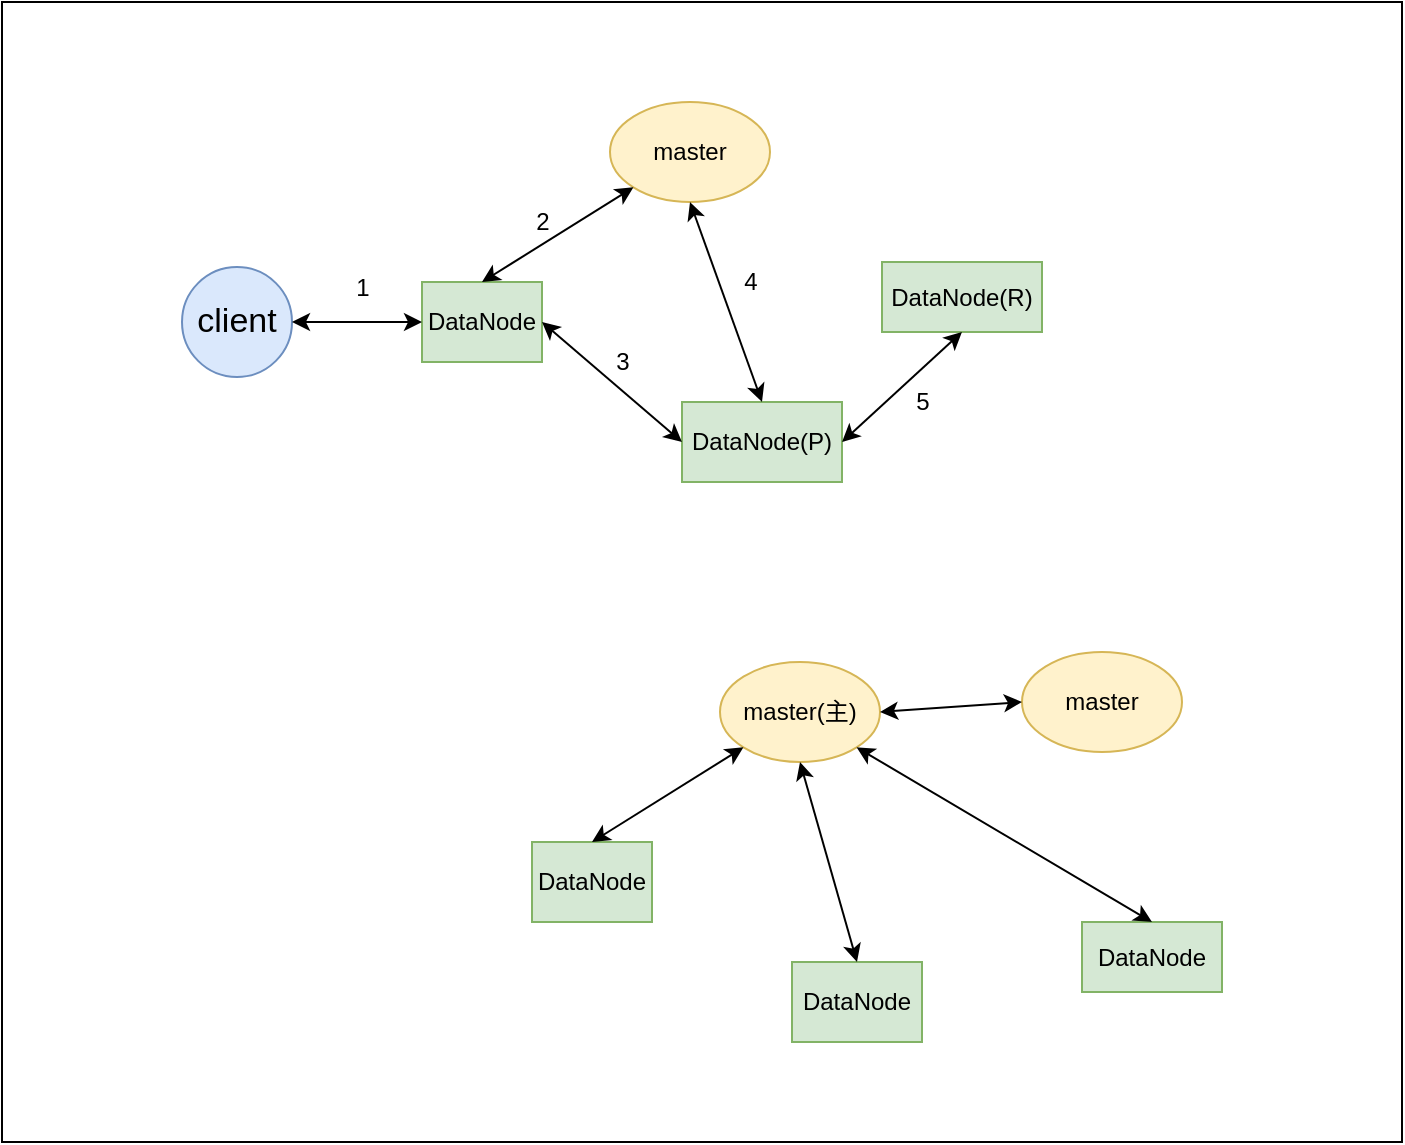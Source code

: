 <mxfile version="12.7.9" type="device"><diagram id="HcBqd7bJsvq8bmvZ42Ov" name="Page-1"><mxGraphModel dx="1106" dy="584" grid="1" gridSize="10" guides="1" tooltips="1" connect="1" arrows="1" fold="1" page="1" pageScale="1" pageWidth="827" pageHeight="1169" math="0" shadow="0"><root><mxCell id="0"/><mxCell id="1" parent="0"/><mxCell id="krH5eymv4H6IGsR0gNZz-17" value="" style="rounded=0;whiteSpace=wrap;html=1;" parent="1" vertex="1"><mxGeometry x="30" y="210" width="700" height="570" as="geometry"/></mxCell><mxCell id="5dZaXCpYodM0E6ypmOvx-5" value="&lt;font style=&quot;font-size: 17px&quot;&gt;client&lt;/font&gt;" style="ellipse;whiteSpace=wrap;html=1;aspect=fixed;fillColor=#dae8fc;strokeColor=#6c8ebf;" parent="1" vertex="1"><mxGeometry x="120" y="342.5" width="55" height="55" as="geometry"/></mxCell><mxCell id="5dZaXCpYodM0E6ypmOvx-6" value="DataNode" style="rounded=0;whiteSpace=wrap;html=1;fillColor=#d5e8d4;strokeColor=#82b366;" parent="1" vertex="1"><mxGeometry x="240" y="350" width="60" height="40" as="geometry"/></mxCell><mxCell id="5dZaXCpYodM0E6ypmOvx-7" value="master" style="ellipse;whiteSpace=wrap;html=1;fillColor=#fff2cc;strokeColor=#d6b656;" parent="1" vertex="1"><mxGeometry x="334" y="260" width="80" height="50" as="geometry"/></mxCell><mxCell id="5dZaXCpYodM0E6ypmOvx-8" value="DataNode(R)" style="rounded=0;whiteSpace=wrap;html=1;fillColor=#d5e8d4;strokeColor=#82b366;" parent="1" vertex="1"><mxGeometry x="470" y="340" width="80" height="35" as="geometry"/></mxCell><mxCell id="5dZaXCpYodM0E6ypmOvx-9" value="DataNode(P)" style="rounded=0;whiteSpace=wrap;html=1;fillColor=#d5e8d4;strokeColor=#82b366;" parent="1" vertex="1"><mxGeometry x="370" y="410" width="80" height="40" as="geometry"/></mxCell><mxCell id="5dZaXCpYodM0E6ypmOvx-11" value="" style="endArrow=classic;startArrow=classic;html=1;exitX=1;exitY=0.5;exitDx=0;exitDy=0;entryX=0;entryY=0.5;entryDx=0;entryDy=0;" parent="1" source="5dZaXCpYodM0E6ypmOvx-5" target="5dZaXCpYodM0E6ypmOvx-6" edge="1"><mxGeometry width="50" height="50" relative="1" as="geometry"><mxPoint x="140" y="220" as="sourcePoint"/><mxPoint x="190" y="170" as="targetPoint"/></mxGeometry></mxCell><mxCell id="5dZaXCpYodM0E6ypmOvx-12" value="" style="endArrow=classic;startArrow=classic;html=1;exitX=0.5;exitY=0;exitDx=0;exitDy=0;entryX=0.5;entryY=1;entryDx=0;entryDy=0;" parent="1" source="5dZaXCpYodM0E6ypmOvx-9" target="5dZaXCpYodM0E6ypmOvx-7" edge="1"><mxGeometry width="50" height="50" relative="1" as="geometry"><mxPoint x="260" y="540" as="sourcePoint"/><mxPoint x="310" y="490" as="targetPoint"/></mxGeometry></mxCell><mxCell id="5dZaXCpYodM0E6ypmOvx-13" value="" style="endArrow=classic;startArrow=classic;html=1;exitX=1;exitY=0.5;exitDx=0;exitDy=0;entryX=0;entryY=0.5;entryDx=0;entryDy=0;" parent="1" source="5dZaXCpYodM0E6ypmOvx-6" target="5dZaXCpYodM0E6ypmOvx-9" edge="1"><mxGeometry width="50" height="50" relative="1" as="geometry"><mxPoint x="410" y="350" as="sourcePoint"/><mxPoint x="460" y="300" as="targetPoint"/></mxGeometry></mxCell><mxCell id="5dZaXCpYodM0E6ypmOvx-14" value="" style="endArrow=classic;startArrow=classic;html=1;exitX=1;exitY=0.5;exitDx=0;exitDy=0;entryX=0.5;entryY=1;entryDx=0;entryDy=0;" parent="1" source="5dZaXCpYodM0E6ypmOvx-9" target="5dZaXCpYodM0E6ypmOvx-8" edge="1"><mxGeometry width="50" height="50" relative="1" as="geometry"><mxPoint x="420" y="350" as="sourcePoint"/><mxPoint x="470" y="300" as="targetPoint"/></mxGeometry></mxCell><mxCell id="5dZaXCpYodM0E6ypmOvx-15" value="1" style="text;html=1;align=center;verticalAlign=middle;resizable=0;points=[];autosize=1;" parent="1" vertex="1"><mxGeometry x="200" y="342.5" width="20" height="20" as="geometry"/></mxCell><mxCell id="5dZaXCpYodM0E6ypmOvx-16" value="3" style="text;html=1;align=center;verticalAlign=middle;resizable=0;points=[];autosize=1;" parent="1" vertex="1"><mxGeometry x="330" y="380" width="20" height="20" as="geometry"/></mxCell><mxCell id="5dZaXCpYodM0E6ypmOvx-17" value="4" style="text;html=1;align=center;verticalAlign=middle;resizable=0;points=[];autosize=1;" parent="1" vertex="1"><mxGeometry x="394" y="340" width="20" height="20" as="geometry"/></mxCell><mxCell id="5dZaXCpYodM0E6ypmOvx-18" value="5" style="text;html=1;align=center;verticalAlign=middle;resizable=0;points=[];autosize=1;" parent="1" vertex="1"><mxGeometry x="480" y="400" width="20" height="20" as="geometry"/></mxCell><mxCell id="krH5eymv4H6IGsR0gNZz-2" value="DataNode" style="rounded=0;whiteSpace=wrap;html=1;fillColor=#d5e8d4;strokeColor=#82b366;" parent="1" vertex="1"><mxGeometry x="295" y="630" width="60" height="40" as="geometry"/></mxCell><mxCell id="krH5eymv4H6IGsR0gNZz-3" value="master(主)" style="ellipse;whiteSpace=wrap;html=1;fillColor=#fff2cc;strokeColor=#d6b656;" parent="1" vertex="1"><mxGeometry x="389" y="540" width="80" height="50" as="geometry"/></mxCell><mxCell id="krH5eymv4H6IGsR0gNZz-4" value="DataNode" style="rounded=0;whiteSpace=wrap;html=1;fillColor=#d5e8d4;strokeColor=#82b366;" parent="1" vertex="1"><mxGeometry x="570" y="670" width="70" height="35" as="geometry"/></mxCell><mxCell id="krH5eymv4H6IGsR0gNZz-5" value="DataNode" style="rounded=0;whiteSpace=wrap;html=1;fillColor=#d5e8d4;strokeColor=#82b366;" parent="1" vertex="1"><mxGeometry x="425" y="690" width="65" height="40" as="geometry"/></mxCell><mxCell id="krH5eymv4H6IGsR0gNZz-7" value="" style="endArrow=classic;startArrow=classic;html=1;exitX=0.5;exitY=0;exitDx=0;exitDy=0;entryX=0.5;entryY=1;entryDx=0;entryDy=0;" parent="1" source="krH5eymv4H6IGsR0gNZz-5" target="krH5eymv4H6IGsR0gNZz-3" edge="1"><mxGeometry width="50" height="50" relative="1" as="geometry"><mxPoint x="315" y="820" as="sourcePoint"/><mxPoint x="365" y="770" as="targetPoint"/></mxGeometry></mxCell><mxCell id="krH5eymv4H6IGsR0gNZz-14" value="" style="endArrow=classic;startArrow=classic;html=1;exitX=0.5;exitY=0;exitDx=0;exitDy=0;" parent="1" source="5dZaXCpYodM0E6ypmOvx-6" target="5dZaXCpYodM0E6ypmOvx-7" edge="1"><mxGeometry width="50" height="50" relative="1" as="geometry"><mxPoint x="230" y="340" as="sourcePoint"/><mxPoint x="280" y="290" as="targetPoint"/></mxGeometry></mxCell><mxCell id="krH5eymv4H6IGsR0gNZz-15" value="2" style="text;html=1;align=center;verticalAlign=middle;resizable=0;points=[];autosize=1;" parent="1" vertex="1"><mxGeometry x="290" y="310" width="20" height="20" as="geometry"/></mxCell><mxCell id="krH5eymv4H6IGsR0gNZz-18" value="" style="endArrow=classic;startArrow=classic;html=1;exitX=0.5;exitY=0;exitDx=0;exitDy=0;entryX=0;entryY=1;entryDx=0;entryDy=0;" parent="1" source="krH5eymv4H6IGsR0gNZz-2" target="krH5eymv4H6IGsR0gNZz-3" edge="1"><mxGeometry width="50" height="50" relative="1" as="geometry"><mxPoint x="270" y="550" as="sourcePoint"/><mxPoint x="320" y="500" as="targetPoint"/></mxGeometry></mxCell><mxCell id="krH5eymv4H6IGsR0gNZz-22" value="master" style="ellipse;whiteSpace=wrap;html=1;fillColor=#fff2cc;strokeColor=#d6b656;" parent="1" vertex="1"><mxGeometry x="540" y="535" width="80" height="50" as="geometry"/></mxCell><mxCell id="krH5eymv4H6IGsR0gNZz-23" value="" style="endArrow=classic;startArrow=classic;html=1;exitX=1;exitY=0.5;exitDx=0;exitDy=0;entryX=0;entryY=0.5;entryDx=0;entryDy=0;" parent="1" source="krH5eymv4H6IGsR0gNZz-3" target="krH5eymv4H6IGsR0gNZz-22" edge="1"><mxGeometry width="50" height="50" relative="1" as="geometry"><mxPoint x="230" y="570" as="sourcePoint"/><mxPoint x="280" y="520" as="targetPoint"/></mxGeometry></mxCell><mxCell id="krH5eymv4H6IGsR0gNZz-24" value="" style="endArrow=classic;startArrow=classic;html=1;entryX=1;entryY=1;entryDx=0;entryDy=0;exitX=0.5;exitY=0;exitDx=0;exitDy=0;" parent="1" source="krH5eymv4H6IGsR0gNZz-4" target="krH5eymv4H6IGsR0gNZz-3" edge="1"><mxGeometry width="50" height="50" relative="1" as="geometry"><mxPoint x="160" y="650" as="sourcePoint"/><mxPoint x="210" y="600" as="targetPoint"/></mxGeometry></mxCell></root></mxGraphModel></diagram></mxfile>
